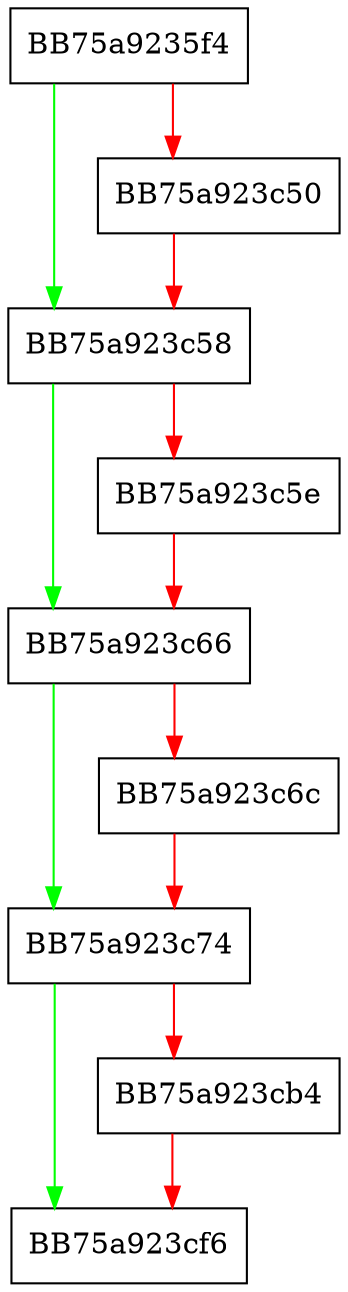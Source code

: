 digraph _load_config {
  node [shape="box"];
  graph [splines=ortho];
  BB75a9235f4 -> BB75a923c58 [color="green"];
  BB75a9235f4 -> BB75a923c50 [color="red"];
  BB75a923c50 -> BB75a923c58 [color="red"];
  BB75a923c58 -> BB75a923c66 [color="green"];
  BB75a923c58 -> BB75a923c5e [color="red"];
  BB75a923c5e -> BB75a923c66 [color="red"];
  BB75a923c66 -> BB75a923c74 [color="green"];
  BB75a923c66 -> BB75a923c6c [color="red"];
  BB75a923c6c -> BB75a923c74 [color="red"];
  BB75a923c74 -> BB75a923cf6 [color="green"];
  BB75a923c74 -> BB75a923cb4 [color="red"];
  BB75a923cb4 -> BB75a923cf6 [color="red"];
}